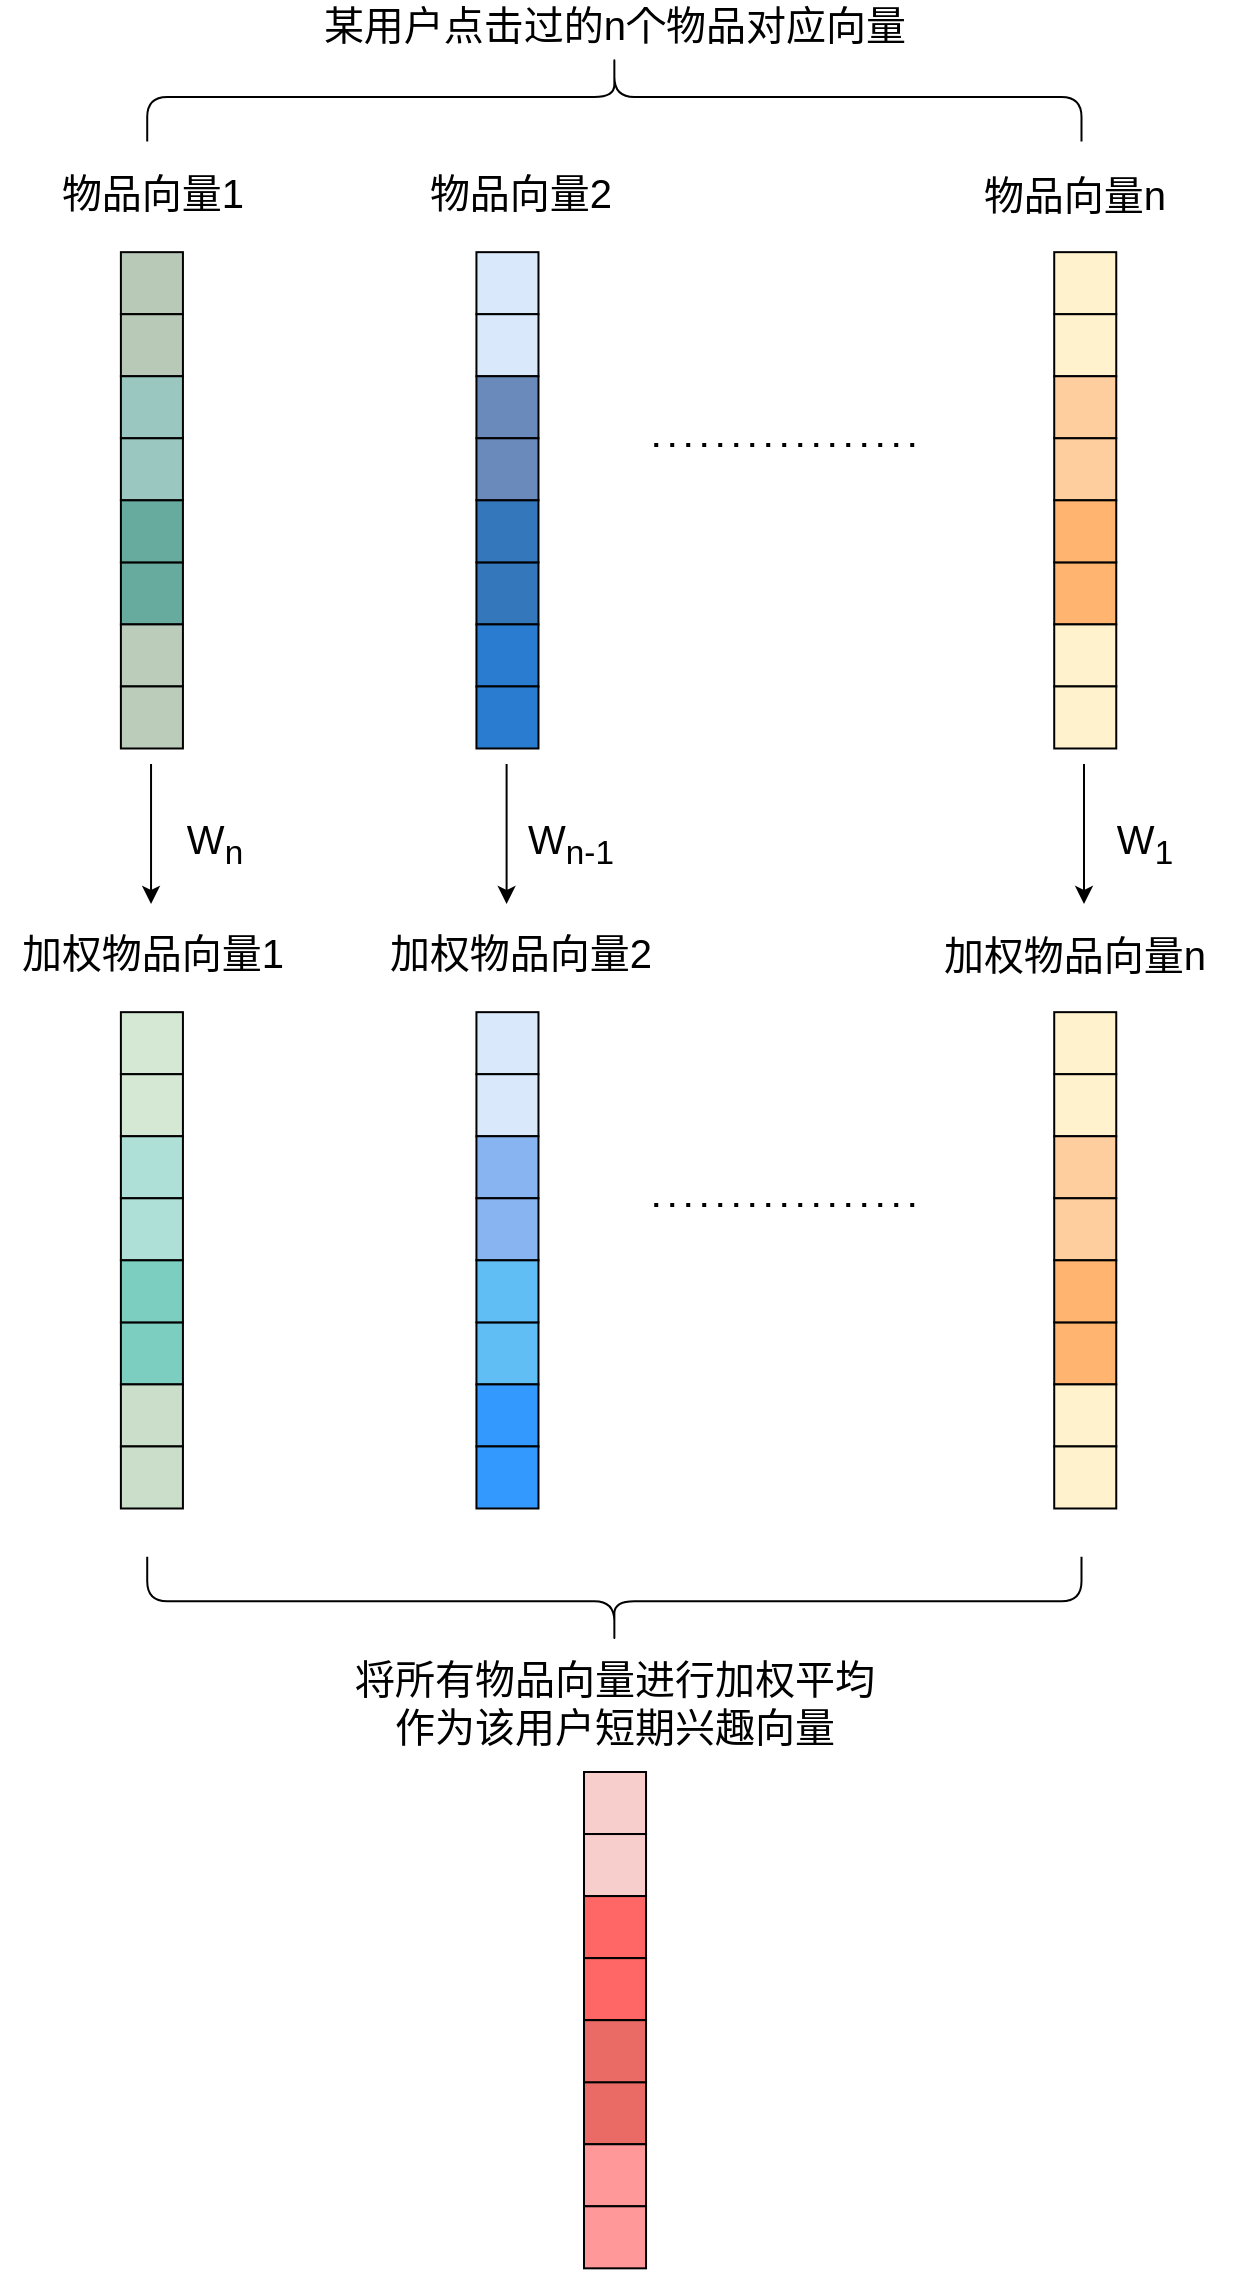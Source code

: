 <mxfile version="18.0.1" type="github">
  <diagram id="FwiXoxbPPSH5Tc8Omc-Q" name="Page-1">
    <mxGraphModel dx="1471" dy="828" grid="1" gridSize="10" guides="1" tooltips="1" connect="1" arrows="1" fold="1" page="1" pageScale="1" pageWidth="827" pageHeight="1169" math="0" shadow="0">
      <root>
        <mxCell id="0" />
        <mxCell id="1" parent="0" />
        <mxCell id="QUSl7qWuNMFko23J_KCo-37" value="" style="shape=curlyBracket;whiteSpace=wrap;html=1;rounded=1;fillColor=#FFF2CC;rotation=90;" parent="1" vertex="1">
          <mxGeometry x="382.96" y="-167.04" width="44.44" height="467.14" as="geometry" />
        </mxCell>
        <mxCell id="QUSl7qWuNMFko23J_KCo-38" value="&lt;font style=&quot;font-size: 20px&quot;&gt;某用户点击过的n个物品对应向量&lt;/font&gt;" style="text;html=1;align=center;verticalAlign=middle;resizable=0;points=[];autosize=1;strokeColor=none;fillColor=none;fontSize=8;fontColor=#000000;" parent="1" vertex="1">
          <mxGeometry x="250.179" y="20" width="310" height="20" as="geometry" />
        </mxCell>
        <mxCell id="HoH9jp2mle0EB2lMlvxW-69" value="" style="group" parent="1" vertex="1" connectable="0">
          <mxGeometry x="580.667" y="82.041" width="133.333" height="317.959" as="geometry" />
        </mxCell>
        <mxCell id="HoH9jp2mle0EB2lMlvxW-70" value="" style="group;rotation=90;" parent="HoH9jp2mle0EB2lMlvxW-69" vertex="1" connectable="0">
          <mxGeometry x="-111.111" y="170.612" width="355.556" height="46.531" as="geometry" />
        </mxCell>
        <mxCell id="HoH9jp2mle0EB2lMlvxW-71" value="" style="whiteSpace=wrap;html=1;aspect=fixed;labelBackgroundColor=#FFFFFF;sketch=0;fontSize=15;strokeColor=#000000;fillColor=#fff2cc;rotation=90;" parent="HoH9jp2mle0EB2lMlvxW-70" vertex="1">
          <mxGeometry x="155.556" y="-108.571" width="31.02" height="31.02" as="geometry" />
        </mxCell>
        <mxCell id="HoH9jp2mle0EB2lMlvxW-72" value="" style="whiteSpace=wrap;html=1;aspect=fixed;labelBackgroundColor=#FFFFFF;sketch=0;fontSize=15;strokeColor=#000000;fillColor=#fff2cc;rotation=90;" parent="HoH9jp2mle0EB2lMlvxW-70" vertex="1">
          <mxGeometry x="155.556" y="-77.551" width="31.02" height="31.02" as="geometry" />
        </mxCell>
        <mxCell id="HoH9jp2mle0EB2lMlvxW-73" value="" style="whiteSpace=wrap;html=1;aspect=fixed;labelBackgroundColor=#FFFFFF;sketch=0;fontSize=15;strokeColor=#000000;fillColor=#FFCE9F;rotation=90;" parent="HoH9jp2mle0EB2lMlvxW-70" vertex="1">
          <mxGeometry x="155.556" y="-46.531" width="31.02" height="31.02" as="geometry" />
        </mxCell>
        <mxCell id="HoH9jp2mle0EB2lMlvxW-74" value="" style="whiteSpace=wrap;html=1;aspect=fixed;labelBackgroundColor=#FFFFFF;sketch=0;fontSize=15;strokeColor=#000000;fillColor=#FFCE9F;rotation=90;" parent="HoH9jp2mle0EB2lMlvxW-70" vertex="1">
          <mxGeometry x="155.556" y="-15.51" width="31.02" height="31.02" as="geometry" />
        </mxCell>
        <mxCell id="HoH9jp2mle0EB2lMlvxW-75" value="" style="whiteSpace=wrap;html=1;aspect=fixed;labelBackgroundColor=#FFFFFF;sketch=0;fontSize=15;strokeColor=#000000;fillColor=#FFB570;rotation=90;" parent="HoH9jp2mle0EB2lMlvxW-70" vertex="1">
          <mxGeometry x="155.556" y="46.531" width="31.02" height="31.02" as="geometry" />
        </mxCell>
        <mxCell id="HoH9jp2mle0EB2lMlvxW-76" value="" style="whiteSpace=wrap;html=1;aspect=fixed;labelBackgroundColor=#FFFFFF;sketch=0;fontSize=15;strokeColor=#000000;fillColor=#FFF2CC;rotation=90;" parent="HoH9jp2mle0EB2lMlvxW-70" vertex="1">
          <mxGeometry x="155.556" y="77.551" width="31.02" height="31.02" as="geometry" />
        </mxCell>
        <mxCell id="HoH9jp2mle0EB2lMlvxW-77" value="" style="whiteSpace=wrap;html=1;aspect=fixed;labelBackgroundColor=#FFFFFF;sketch=0;fontSize=15;strokeColor=#000000;fillColor=#FFF2CC;rotation=90;" parent="HoH9jp2mle0EB2lMlvxW-70" vertex="1">
          <mxGeometry x="155.556" y="108.571" width="31.02" height="31.02" as="geometry" />
        </mxCell>
        <mxCell id="HoH9jp2mle0EB2lMlvxW-78" value="" style="whiteSpace=wrap;html=1;aspect=fixed;labelBackgroundColor=#FFFFFF;sketch=0;fontSize=15;strokeColor=#000000;fillColor=#FFB570;rotation=90;" parent="HoH9jp2mle0EB2lMlvxW-70" vertex="1">
          <mxGeometry x="155.556" y="15.51" width="31.02" height="31.02" as="geometry" />
        </mxCell>
        <mxCell id="HoH9jp2mle0EB2lMlvxW-79" value="&lt;font style=&quot;font-size: 20px;&quot;&gt;物品向量n&lt;/font&gt;" style="text;html=1;align=center;verticalAlign=middle;resizable=0;points=[];autosize=1;strokeColor=none;fillColor=none;fontSize=20;fontColor=#000000;" parent="HoH9jp2mle0EB2lMlvxW-69" vertex="1">
          <mxGeometry x="-0.669" y="17.96" width="110" height="30" as="geometry" />
        </mxCell>
        <mxCell id="HoH9jp2mle0EB2lMlvxW-80" value="" style="endArrow=none;dashed=1;html=1;dashPattern=1 3;strokeWidth=2;rounded=0;" parent="1" edge="1">
          <mxGeometry width="50" height="50" relative="1" as="geometry">
            <mxPoint x="425.111" y="240.493" as="sourcePoint" />
            <mxPoint x="558.444" y="240.493" as="targetPoint" />
          </mxGeometry>
        </mxCell>
        <mxCell id="HoH9jp2mle0EB2lMlvxW-49" value="" style="whiteSpace=wrap;html=1;aspect=fixed;labelBackgroundColor=#FFFFFF;sketch=0;fontSize=15;strokeColor=#000000;fillColor=#B9C9B8;rotation=90;" parent="1" vertex="1">
          <mxGeometry x="158.444" y="144.082" width="31.02" height="31.02" as="geometry" />
        </mxCell>
        <mxCell id="HoH9jp2mle0EB2lMlvxW-50" value="" style="whiteSpace=wrap;html=1;aspect=fixed;labelBackgroundColor=#FFFFFF;sketch=0;fontSize=15;strokeColor=#000000;fillColor=#B9C9B8;rotation=90;" parent="1" vertex="1">
          <mxGeometry x="158.444" y="175.102" width="31.02" height="31.02" as="geometry" />
        </mxCell>
        <mxCell id="HoH9jp2mle0EB2lMlvxW-51" value="" style="whiteSpace=wrap;html=1;aspect=fixed;labelBackgroundColor=#FFFFFF;sketch=0;fontSize=15;strokeColor=#000000;fillColor=#9AC7BF;rotation=90;" parent="1" vertex="1">
          <mxGeometry x="158.444" y="206.122" width="31.02" height="31.02" as="geometry" />
        </mxCell>
        <mxCell id="HoH9jp2mle0EB2lMlvxW-52" value="" style="whiteSpace=wrap;html=1;aspect=fixed;labelBackgroundColor=#FFFFFF;sketch=0;fontSize=15;strokeColor=#000000;fillColor=#9AC7BF;rotation=90;" parent="1" vertex="1">
          <mxGeometry x="158.444" y="237.143" width="31.02" height="31.02" as="geometry" />
        </mxCell>
        <mxCell id="HoH9jp2mle0EB2lMlvxW-53" value="" style="whiteSpace=wrap;html=1;aspect=fixed;labelBackgroundColor=#FFFFFF;sketch=0;fontSize=15;strokeColor=#000000;fillColor=#67AB9F;rotation=90;" parent="1" vertex="1">
          <mxGeometry x="158.444" y="299.184" width="31.02" height="31.02" as="geometry" />
        </mxCell>
        <mxCell id="HoH9jp2mle0EB2lMlvxW-54" value="" style="whiteSpace=wrap;html=1;aspect=fixed;labelBackgroundColor=#FFFFFF;sketch=0;fontSize=15;strokeColor=#000000;fillColor=#BBCCBA;rotation=90;" parent="1" vertex="1">
          <mxGeometry x="158.444" y="330.204" width="31.02" height="31.02" as="geometry" />
        </mxCell>
        <mxCell id="HoH9jp2mle0EB2lMlvxW-55" value="" style="whiteSpace=wrap;html=1;aspect=fixed;labelBackgroundColor=#FFFFFF;sketch=0;fontSize=15;strokeColor=#000000;fillColor=#BBCCBA;rotation=90;" parent="1" vertex="1">
          <mxGeometry x="158.444" y="361.224" width="31.02" height="31.02" as="geometry" />
        </mxCell>
        <mxCell id="HoH9jp2mle0EB2lMlvxW-56" value="" style="whiteSpace=wrap;html=1;aspect=fixed;labelBackgroundColor=#FFFFFF;sketch=0;fontSize=15;strokeColor=#000000;fillColor=#67AB9F;rotation=90;" parent="1" vertex="1">
          <mxGeometry x="158.444" y="268.163" width="31.02" height="31.02" as="geometry" />
        </mxCell>
        <mxCell id="HoH9jp2mle0EB2lMlvxW-57" value="&lt;font style=&quot;font-size: 20px&quot;&gt;物品向量1&lt;/font&gt;" style="text;html=1;align=center;verticalAlign=middle;resizable=0;points=[];autosize=1;strokeColor=none;fillColor=none;fontSize=18;fontColor=#000000;" parent="1" vertex="1">
          <mxGeometry x="118.951" y="100.001" width="110" height="30" as="geometry" />
        </mxCell>
        <mxCell id="HoH9jp2mle0EB2lMlvxW-68" value="&lt;font style=&quot;font-size: 20px&quot;&gt;物品向量2&lt;/font&gt;" style="text;html=1;align=center;verticalAlign=middle;resizable=0;points=[];autosize=1;strokeColor=none;fillColor=none;fontSize=18;fontColor=#000000;" parent="1" vertex="1">
          <mxGeometry x="303.449" y="100.001" width="110" height="30" as="geometry" />
        </mxCell>
        <mxCell id="HoH9jp2mle0EB2lMlvxW-60" value="" style="whiteSpace=wrap;html=1;aspect=fixed;labelBackgroundColor=#FFFFFF;sketch=0;fontSize=15;strokeColor=#000000;fillColor=#dae8fc;rotation=90;" parent="1" vertex="1">
          <mxGeometry x="336.222" y="144.082" width="31.02" height="31.02" as="geometry" />
        </mxCell>
        <mxCell id="HoH9jp2mle0EB2lMlvxW-61" value="" style="whiteSpace=wrap;html=1;aspect=fixed;labelBackgroundColor=#FFFFFF;sketch=0;fontSize=15;strokeColor=#000000;fillColor=#dae8fc;rotation=90;" parent="1" vertex="1">
          <mxGeometry x="336.222" y="175.102" width="31.02" height="31.02" as="geometry" />
        </mxCell>
        <mxCell id="HoH9jp2mle0EB2lMlvxW-62" value="" style="whiteSpace=wrap;html=1;aspect=fixed;labelBackgroundColor=#FFFFFF;sketch=0;fontSize=15;strokeColor=#000000;fillColor=#698ABA;rotation=90;" parent="1" vertex="1">
          <mxGeometry x="336.222" y="206.122" width="31.02" height="31.02" as="geometry" />
        </mxCell>
        <mxCell id="HoH9jp2mle0EB2lMlvxW-63" value="" style="whiteSpace=wrap;html=1;aspect=fixed;labelBackgroundColor=#FFFFFF;sketch=0;fontSize=15;strokeColor=#000000;fillColor=#698ABA;rotation=90;" parent="1" vertex="1">
          <mxGeometry x="336.222" y="237.143" width="31.02" height="31.02" as="geometry" />
        </mxCell>
        <mxCell id="HoH9jp2mle0EB2lMlvxW-64" value="" style="whiteSpace=wrap;html=1;aspect=fixed;labelBackgroundColor=#FFFFFF;sketch=0;fontSize=15;strokeColor=#000000;fillColor=#3477BA;rotation=90;" parent="1" vertex="1">
          <mxGeometry x="336.222" y="299.184" width="31.02" height="31.02" as="geometry" />
        </mxCell>
        <mxCell id="HoH9jp2mle0EB2lMlvxW-65" value="" style="whiteSpace=wrap;html=1;aspect=fixed;labelBackgroundColor=#FFFFFF;sketch=0;fontSize=15;strokeColor=#000000;fillColor=#297CCF;rotation=90;" parent="1" vertex="1">
          <mxGeometry x="336.222" y="330.204" width="31.02" height="31.02" as="geometry" />
        </mxCell>
        <mxCell id="HoH9jp2mle0EB2lMlvxW-66" value="" style="whiteSpace=wrap;html=1;aspect=fixed;labelBackgroundColor=#FFFFFF;sketch=0;fontSize=15;strokeColor=#000000;fillColor=#297CCF;rotation=90;" parent="1" vertex="1">
          <mxGeometry x="336.222" y="361.224" width="31.02" height="31.02" as="geometry" />
        </mxCell>
        <mxCell id="HoH9jp2mle0EB2lMlvxW-67" value="" style="whiteSpace=wrap;html=1;aspect=fixed;labelBackgroundColor=#FFFFFF;sketch=0;fontSize=15;strokeColor=#000000;fillColor=#3477BA;rotation=90;" parent="1" vertex="1">
          <mxGeometry x="336.222" y="268.163" width="31.02" height="31.02" as="geometry" />
        </mxCell>
        <mxCell id="QUSl7qWuNMFko23J_KCo-46" value="" style="shape=curlyBracket;whiteSpace=wrap;html=1;rounded=1;fillColor=#FFF2CC;rotation=-90;" parent="1" vertex="1">
          <mxGeometry x="382.96" y="585" width="44.44" height="467.14" as="geometry" />
        </mxCell>
        <mxCell id="QUSl7qWuNMFko23J_KCo-47" value="&lt;span style=&quot;font-size: 20px&quot;&gt;将所有物品向量进行加权平均&lt;br&gt;作为该用户短期兴趣向量&lt;br&gt;&lt;/span&gt;" style="text;html=1;align=center;verticalAlign=middle;resizable=0;points=[];autosize=1;strokeColor=none;fillColor=none;fontSize=8;fontColor=#000000;" parent="1" vertex="1">
          <mxGeometry x="265.179" y="854" width="280" height="30" as="geometry" />
        </mxCell>
        <mxCell id="QUSl7qWuNMFko23J_KCo-56" value="" style="whiteSpace=wrap;html=1;aspect=fixed;labelBackgroundColor=#FFFFFF;sketch=0;fontSize=15;strokeColor=#000000;fillColor=#fff2cc;rotation=90;" parent="1" vertex="1">
          <mxGeometry x="625.111" y="524.082" width="31.02" height="31.02" as="geometry" />
        </mxCell>
        <mxCell id="QUSl7qWuNMFko23J_KCo-57" value="" style="whiteSpace=wrap;html=1;aspect=fixed;labelBackgroundColor=#FFFFFF;sketch=0;fontSize=15;strokeColor=#000000;fillColor=#fff2cc;rotation=90;" parent="1" vertex="1">
          <mxGeometry x="625.111" y="555.102" width="31.02" height="31.02" as="geometry" />
        </mxCell>
        <mxCell id="QUSl7qWuNMFko23J_KCo-58" value="" style="whiteSpace=wrap;html=1;aspect=fixed;labelBackgroundColor=#FFFFFF;sketch=0;fontSize=15;strokeColor=#000000;fillColor=#FFCE9F;rotation=90;" parent="1" vertex="1">
          <mxGeometry x="625.111" y="586.122" width="31.02" height="31.02" as="geometry" />
        </mxCell>
        <mxCell id="QUSl7qWuNMFko23J_KCo-59" value="" style="whiteSpace=wrap;html=1;aspect=fixed;labelBackgroundColor=#FFFFFF;sketch=0;fontSize=15;strokeColor=#000000;fillColor=#FFCE9F;rotation=90;" parent="1" vertex="1">
          <mxGeometry x="625.111" y="617.143" width="31.02" height="31.02" as="geometry" />
        </mxCell>
        <mxCell id="QUSl7qWuNMFko23J_KCo-60" value="" style="whiteSpace=wrap;html=1;aspect=fixed;labelBackgroundColor=#FFFFFF;sketch=0;fontSize=15;strokeColor=#000000;fillColor=#FFB570;rotation=90;" parent="1" vertex="1">
          <mxGeometry x="625.111" y="679.184" width="31.02" height="31.02" as="geometry" />
        </mxCell>
        <mxCell id="QUSl7qWuNMFko23J_KCo-61" value="" style="whiteSpace=wrap;html=1;aspect=fixed;labelBackgroundColor=#FFFFFF;sketch=0;fontSize=15;strokeColor=#000000;fillColor=#FFF2CC;rotation=90;" parent="1" vertex="1">
          <mxGeometry x="625.111" y="710.204" width="31.02" height="31.02" as="geometry" />
        </mxCell>
        <mxCell id="QUSl7qWuNMFko23J_KCo-62" value="" style="whiteSpace=wrap;html=1;aspect=fixed;labelBackgroundColor=#FFFFFF;sketch=0;fontSize=15;strokeColor=#000000;fillColor=#FFF2CC;rotation=90;" parent="1" vertex="1">
          <mxGeometry x="625.111" y="741.224" width="31.02" height="31.02" as="geometry" />
        </mxCell>
        <mxCell id="QUSl7qWuNMFko23J_KCo-63" value="" style="whiteSpace=wrap;html=1;aspect=fixed;labelBackgroundColor=#FFFFFF;sketch=0;fontSize=15;strokeColor=#000000;fillColor=#FFB570;rotation=90;" parent="1" vertex="1">
          <mxGeometry x="625.111" y="648.163" width="31.02" height="31.02" as="geometry" />
        </mxCell>
        <mxCell id="QUSl7qWuNMFko23J_KCo-64" value="&lt;font style=&quot;font-size: 20px&quot;&gt;加权物品向量n&lt;/font&gt;" style="text;html=1;align=center;verticalAlign=middle;resizable=0;points=[];autosize=1;strokeColor=none;fillColor=none;fontSize=20;fontColor=#000000;" parent="1" vertex="1">
          <mxGeometry x="559.998" y="480.001" width="150" height="30" as="geometry" />
        </mxCell>
        <mxCell id="QUSl7qWuNMFko23J_KCo-65" value="" style="endArrow=none;dashed=1;html=1;dashPattern=1 3;strokeWidth=2;rounded=0;" parent="1" edge="1">
          <mxGeometry width="50" height="50" relative="1" as="geometry">
            <mxPoint x="425.111" y="620.493" as="sourcePoint" />
            <mxPoint x="558.444" y="620.493" as="targetPoint" />
          </mxGeometry>
        </mxCell>
        <mxCell id="QUSl7qWuNMFko23J_KCo-66" value="" style="whiteSpace=wrap;html=1;aspect=fixed;labelBackgroundColor=#FFFFFF;sketch=0;fontSize=15;strokeColor=#000000;fillColor=#d5e8d4;rotation=90;" parent="1" vertex="1">
          <mxGeometry x="158.444" y="524.082" width="31.02" height="31.02" as="geometry" />
        </mxCell>
        <mxCell id="QUSl7qWuNMFko23J_KCo-67" value="" style="whiteSpace=wrap;html=1;aspect=fixed;labelBackgroundColor=#FFFFFF;sketch=0;fontSize=15;strokeColor=#000000;fillColor=#d5e8d4;rotation=90;" parent="1" vertex="1">
          <mxGeometry x="158.444" y="555.102" width="31.02" height="31.02" as="geometry" />
        </mxCell>
        <mxCell id="QUSl7qWuNMFko23J_KCo-68" value="" style="whiteSpace=wrap;html=1;aspect=fixed;labelBackgroundColor=#FFFFFF;sketch=0;fontSize=15;strokeColor=#000000;fillColor=#AEE0D7;rotation=90;" parent="1" vertex="1">
          <mxGeometry x="158.444" y="586.122" width="31.02" height="31.02" as="geometry" />
        </mxCell>
        <mxCell id="QUSl7qWuNMFko23J_KCo-69" value="" style="whiteSpace=wrap;html=1;aspect=fixed;labelBackgroundColor=#FFFFFF;sketch=0;fontSize=15;strokeColor=#000000;fillColor=#AEE0D7;rotation=90;" parent="1" vertex="1">
          <mxGeometry x="158.444" y="617.143" width="31.02" height="31.02" as="geometry" />
        </mxCell>
        <mxCell id="QUSl7qWuNMFko23J_KCo-70" value="" style="whiteSpace=wrap;html=1;aspect=fixed;labelBackgroundColor=#FFFFFF;sketch=0;fontSize=15;strokeColor=#000000;fillColor=#7CCFC0;rotation=90;" parent="1" vertex="1">
          <mxGeometry x="158.444" y="679.184" width="31.02" height="31.02" as="geometry" />
        </mxCell>
        <mxCell id="QUSl7qWuNMFko23J_KCo-71" value="" style="whiteSpace=wrap;html=1;aspect=fixed;labelBackgroundColor=#FFFFFF;sketch=0;fontSize=15;strokeColor=#000000;fillColor=#CBDECA;rotation=90;" parent="1" vertex="1">
          <mxGeometry x="158.444" y="710.204" width="31.02" height="31.02" as="geometry" />
        </mxCell>
        <mxCell id="QUSl7qWuNMFko23J_KCo-72" value="" style="whiteSpace=wrap;html=1;aspect=fixed;labelBackgroundColor=#FFFFFF;sketch=0;fontSize=15;strokeColor=#000000;fillColor=#CBDECA;rotation=90;" parent="1" vertex="1">
          <mxGeometry x="158.444" y="741.224" width="31.02" height="31.02" as="geometry" />
        </mxCell>
        <mxCell id="QUSl7qWuNMFko23J_KCo-73" value="" style="whiteSpace=wrap;html=1;aspect=fixed;labelBackgroundColor=#FFFFFF;sketch=0;fontSize=15;strokeColor=#000000;fillColor=#7CCFC0;rotation=90;" parent="1" vertex="1">
          <mxGeometry x="158.444" y="648.163" width="31.02" height="31.02" as="geometry" />
        </mxCell>
        <mxCell id="QUSl7qWuNMFko23J_KCo-74" value="&lt;font style=&quot;font-size: 20px&quot;&gt;加权物品向量1&lt;/font&gt;" style="text;html=1;align=center;verticalAlign=middle;resizable=0;points=[];autosize=1;strokeColor=none;fillColor=none;fontSize=18;fontColor=#000000;" parent="1" vertex="1">
          <mxGeometry x="98.951" y="480.001" width="150" height="30" as="geometry" />
        </mxCell>
        <mxCell id="QUSl7qWuNMFko23J_KCo-75" value="&lt;font style=&quot;font-size: 20px&quot;&gt;加权物品向量2&lt;/font&gt;" style="text;html=1;align=center;verticalAlign=middle;resizable=0;points=[];autosize=1;strokeColor=none;fillColor=none;fontSize=18;fontColor=#000000;" parent="1" vertex="1">
          <mxGeometry x="283.449" y="480.001" width="150" height="30" as="geometry" />
        </mxCell>
        <mxCell id="QUSl7qWuNMFko23J_KCo-76" value="" style="whiteSpace=wrap;html=1;aspect=fixed;labelBackgroundColor=#FFFFFF;sketch=0;fontSize=15;strokeColor=#000000;fillColor=#dae8fc;rotation=90;" parent="1" vertex="1">
          <mxGeometry x="336.222" y="524.082" width="31.02" height="31.02" as="geometry" />
        </mxCell>
        <mxCell id="QUSl7qWuNMFko23J_KCo-77" value="" style="whiteSpace=wrap;html=1;aspect=fixed;labelBackgroundColor=#FFFFFF;sketch=0;fontSize=15;strokeColor=#000000;fillColor=#dae8fc;rotation=90;" parent="1" vertex="1">
          <mxGeometry x="336.222" y="555.102" width="31.02" height="31.02" as="geometry" />
        </mxCell>
        <mxCell id="QUSl7qWuNMFko23J_KCo-78" value="" style="whiteSpace=wrap;html=1;aspect=fixed;labelBackgroundColor=#FFFFFF;sketch=0;fontSize=15;strokeColor=#000000;fillColor=#88B4F2;rotation=90;" parent="1" vertex="1">
          <mxGeometry x="336.222" y="586.122" width="31.02" height="31.02" as="geometry" />
        </mxCell>
        <mxCell id="QUSl7qWuNMFko23J_KCo-79" value="" style="whiteSpace=wrap;html=1;aspect=fixed;labelBackgroundColor=#FFFFFF;sketch=0;fontSize=15;strokeColor=#000000;fillColor=#88B4F2;rotation=90;" parent="1" vertex="1">
          <mxGeometry x="336.222" y="617.143" width="31.02" height="31.02" as="geometry" />
        </mxCell>
        <mxCell id="QUSl7qWuNMFko23J_KCo-80" value="" style="whiteSpace=wrap;html=1;aspect=fixed;labelBackgroundColor=#FFFFFF;sketch=0;fontSize=15;strokeColor=#000000;fillColor=#60BEF5;rotation=90;" parent="1" vertex="1">
          <mxGeometry x="336.222" y="679.184" width="31.02" height="31.02" as="geometry" />
        </mxCell>
        <mxCell id="QUSl7qWuNMFko23J_KCo-81" value="" style="whiteSpace=wrap;html=1;aspect=fixed;labelBackgroundColor=#FFFFFF;sketch=0;fontSize=15;strokeColor=#000000;fillColor=#3399FF;rotation=90;" parent="1" vertex="1">
          <mxGeometry x="336.222" y="710.204" width="31.02" height="31.02" as="geometry" />
        </mxCell>
        <mxCell id="QUSl7qWuNMFko23J_KCo-82" value="" style="whiteSpace=wrap;html=1;aspect=fixed;labelBackgroundColor=#FFFFFF;sketch=0;fontSize=15;strokeColor=#000000;fillColor=#3399FF;rotation=90;" parent="1" vertex="1">
          <mxGeometry x="336.222" y="741.224" width="31.02" height="31.02" as="geometry" />
        </mxCell>
        <mxCell id="QUSl7qWuNMFko23J_KCo-83" value="" style="whiteSpace=wrap;html=1;aspect=fixed;labelBackgroundColor=#FFFFFF;sketch=0;fontSize=15;strokeColor=#000000;fillColor=#60BEF5;rotation=90;" parent="1" vertex="1">
          <mxGeometry x="336.222" y="648.163" width="31.02" height="31.02" as="geometry" />
        </mxCell>
        <mxCell id="QUSl7qWuNMFko23J_KCo-84" value="" style="endArrow=classic;html=1;rounded=0;fontSize=20;" parent="1" edge="1">
          <mxGeometry width="50" height="50" relative="1" as="geometry">
            <mxPoint x="640" y="400" as="sourcePoint" />
            <mxPoint x="640" y="470" as="targetPoint" />
          </mxGeometry>
        </mxCell>
        <mxCell id="QUSl7qWuNMFko23J_KCo-85" value="" style="endArrow=classic;html=1;rounded=0;fontSize=20;" parent="1" edge="1">
          <mxGeometry width="50" height="50" relative="1" as="geometry">
            <mxPoint x="351.3" y="400" as="sourcePoint" />
            <mxPoint x="351.3" y="470" as="targetPoint" />
          </mxGeometry>
        </mxCell>
        <mxCell id="QUSl7qWuNMFko23J_KCo-86" value="" style="endArrow=classic;html=1;rounded=0;fontSize=20;" parent="1" edge="1">
          <mxGeometry width="50" height="50" relative="1" as="geometry">
            <mxPoint x="173.52" y="400" as="sourcePoint" />
            <mxPoint x="173.52" y="470" as="targetPoint" />
          </mxGeometry>
        </mxCell>
        <mxCell id="QUSl7qWuNMFko23J_KCo-87" value="W&lt;sub&gt;1&lt;/sub&gt;" style="text;html=1;align=center;verticalAlign=middle;resizable=0;points=[];autosize=1;strokeColor=none;fillColor=none;fontSize=20;fontColor=#000000;" parent="1" vertex="1">
          <mxGeometry x="649.998" y="425.001" width="40" height="30" as="geometry" />
        </mxCell>
        <mxCell id="QUSl7qWuNMFko23J_KCo-88" value="W&lt;sub&gt;n-1&lt;/sub&gt;" style="text;html=1;align=center;verticalAlign=middle;resizable=0;points=[];autosize=1;strokeColor=none;fillColor=none;fontSize=20;fontColor=#000000;" parent="1" vertex="1">
          <mxGeometry x="353.448" y="425.001" width="60" height="30" as="geometry" />
        </mxCell>
        <mxCell id="QUSl7qWuNMFko23J_KCo-89" value="W&lt;sub&gt;n&lt;/sub&gt;" style="text;html=1;align=center;verticalAlign=middle;resizable=0;points=[];autosize=1;strokeColor=none;fillColor=none;fontSize=20;fontColor=#000000;" parent="1" vertex="1">
          <mxGeometry x="184.998" y="425.001" width="40" height="30" as="geometry" />
        </mxCell>
        <mxCell id="QUSl7qWuNMFko23J_KCo-90" value="" style="group" parent="1" vertex="1" connectable="0">
          <mxGeometry x="390.001" y="904.002" width="31.02" height="248.163" as="geometry" />
        </mxCell>
        <mxCell id="QUSl7qWuNMFko23J_KCo-48" value="" style="whiteSpace=wrap;html=1;aspect=fixed;labelBackgroundColor=#FFFFFF;sketch=0;fontSize=15;strokeColor=#000000;fillColor=#f8cecc;rotation=90;" parent="QUSl7qWuNMFko23J_KCo-90" vertex="1">
          <mxGeometry width="31.02" height="31.02" as="geometry" />
        </mxCell>
        <mxCell id="QUSl7qWuNMFko23J_KCo-49" value="" style="whiteSpace=wrap;html=1;aspect=fixed;labelBackgroundColor=#FFFFFF;sketch=0;fontSize=15;strokeColor=#000000;fillColor=#f8cecc;rotation=90;" parent="QUSl7qWuNMFko23J_KCo-90" vertex="1">
          <mxGeometry y="31.02" width="31.02" height="31.02" as="geometry" />
        </mxCell>
        <mxCell id="QUSl7qWuNMFko23J_KCo-50" value="" style="whiteSpace=wrap;html=1;aspect=fixed;labelBackgroundColor=#FFFFFF;sketch=0;fontSize=15;strokeColor=#000000;fillColor=#FF6666;rotation=90;" parent="QUSl7qWuNMFko23J_KCo-90" vertex="1">
          <mxGeometry y="62.041" width="31.02" height="31.02" as="geometry" />
        </mxCell>
        <mxCell id="QUSl7qWuNMFko23J_KCo-51" value="" style="whiteSpace=wrap;html=1;aspect=fixed;labelBackgroundColor=#FFFFFF;sketch=0;fontSize=15;strokeColor=#000000;fillColor=#FF6666;rotation=90;" parent="QUSl7qWuNMFko23J_KCo-90" vertex="1">
          <mxGeometry y="93.061" width="31.02" height="31.02" as="geometry" />
        </mxCell>
        <mxCell id="QUSl7qWuNMFko23J_KCo-52" value="" style="whiteSpace=wrap;html=1;aspect=fixed;labelBackgroundColor=#FFFFFF;sketch=0;fontSize=15;strokeColor=#000000;fillColor=#EA6B66;rotation=90;" parent="QUSl7qWuNMFko23J_KCo-90" vertex="1">
          <mxGeometry y="155.102" width="31.02" height="31.02" as="geometry" />
        </mxCell>
        <mxCell id="QUSl7qWuNMFko23J_KCo-53" value="" style="whiteSpace=wrap;html=1;aspect=fixed;labelBackgroundColor=#FFFFFF;sketch=0;fontSize=15;strokeColor=#000000;fillColor=#FF9999;rotation=90;" parent="QUSl7qWuNMFko23J_KCo-90" vertex="1">
          <mxGeometry y="186.122" width="31.02" height="31.02" as="geometry" />
        </mxCell>
        <mxCell id="QUSl7qWuNMFko23J_KCo-54" value="" style="whiteSpace=wrap;html=1;aspect=fixed;labelBackgroundColor=#FFFFFF;sketch=0;fontSize=15;strokeColor=#000000;fillColor=#FF9999;rotation=90;" parent="QUSl7qWuNMFko23J_KCo-90" vertex="1">
          <mxGeometry y="217.143" width="31.02" height="31.02" as="geometry" />
        </mxCell>
        <mxCell id="QUSl7qWuNMFko23J_KCo-55" value="" style="whiteSpace=wrap;html=1;aspect=fixed;labelBackgroundColor=#FFFFFF;sketch=0;fontSize=15;strokeColor=#000000;fillColor=#EA6B66;rotation=90;" parent="QUSl7qWuNMFko23J_KCo-90" vertex="1">
          <mxGeometry y="124.082" width="31.02" height="31.02" as="geometry" />
        </mxCell>
      </root>
    </mxGraphModel>
  </diagram>
</mxfile>
